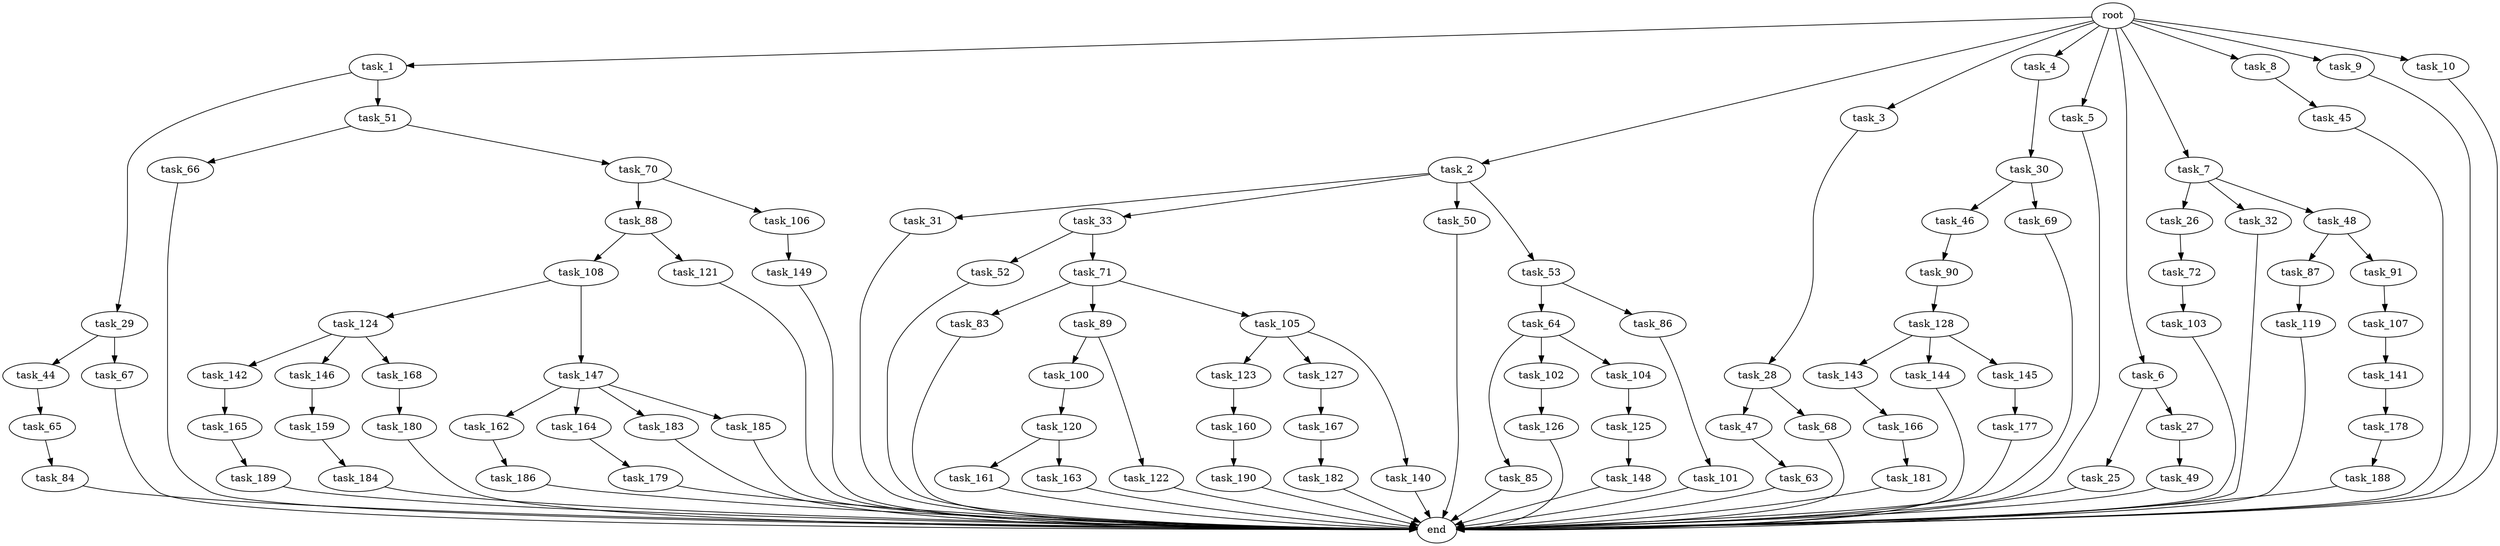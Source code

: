 digraph G {
  root [size="0.000000"];
  task_1 [size="102.400000"];
  task_2 [size="102.400000"];
  task_3 [size="102.400000"];
  task_4 [size="102.400000"];
  task_5 [size="102.400000"];
  task_6 [size="102.400000"];
  task_7 [size="102.400000"];
  task_8 [size="102.400000"];
  task_9 [size="102.400000"];
  task_10 [size="102.400000"];
  task_25 [size="85899345920.000000"];
  task_26 [size="30923764531.200001"];
  task_27 [size="85899345920.000000"];
  task_28 [size="21474836480.000000"];
  task_29 [size="54975581388.800003"];
  task_30 [size="3435973836.800000"];
  task_31 [size="85899345920.000000"];
  task_32 [size="30923764531.200001"];
  task_33 [size="85899345920.000000"];
  task_44 [size="54975581388.800003"];
  task_45 [size="54975581388.800003"];
  task_46 [size="7730941132.800000"];
  task_47 [size="30923764531.200001"];
  task_48 [size="30923764531.200001"];
  task_49 [size="7730941132.800000"];
  task_50 [size="85899345920.000000"];
  task_51 [size="54975581388.800003"];
  task_52 [size="54975581388.800003"];
  task_53 [size="85899345920.000000"];
  task_63 [size="30923764531.200001"];
  task_64 [size="3435973836.800000"];
  task_65 [size="21474836480.000000"];
  task_66 [size="3435973836.800000"];
  task_67 [size="54975581388.800003"];
  task_68 [size="30923764531.200001"];
  task_69 [size="7730941132.800000"];
  task_70 [size="3435973836.800000"];
  task_71 [size="54975581388.800003"];
  task_72 [size="54975581388.800003"];
  task_83 [size="42090679500.800003"];
  task_84 [size="21474836480.000000"];
  task_85 [size="3435973836.800000"];
  task_86 [size="3435973836.800000"];
  task_87 [size="3435973836.800000"];
  task_88 [size="54975581388.800003"];
  task_89 [size="42090679500.800003"];
  task_90 [size="69578470195.199997"];
  task_91 [size="3435973836.800000"];
  task_100 [size="3435973836.800000"];
  task_101 [size="21474836480.000000"];
  task_102 [size="3435973836.800000"];
  task_103 [size="54975581388.800003"];
  task_104 [size="3435973836.800000"];
  task_105 [size="42090679500.800003"];
  task_106 [size="54975581388.800003"];
  task_107 [size="7730941132.800000"];
  task_108 [size="3435973836.800000"];
  task_119 [size="7730941132.800000"];
  task_120 [size="3435973836.800000"];
  task_121 [size="3435973836.800000"];
  task_122 [size="3435973836.800000"];
  task_123 [size="13743895347.200001"];
  task_124 [size="42090679500.800003"];
  task_125 [size="3435973836.800000"];
  task_126 [size="69578470195.199997"];
  task_127 [size="13743895347.200001"];
  task_128 [size="7730941132.800000"];
  task_140 [size="13743895347.200001"];
  task_141 [size="85899345920.000000"];
  task_142 [size="54975581388.800003"];
  task_143 [size="85899345920.000000"];
  task_144 [size="85899345920.000000"];
  task_145 [size="85899345920.000000"];
  task_146 [size="54975581388.800003"];
  task_147 [size="42090679500.800003"];
  task_148 [size="54975581388.800003"];
  task_149 [size="3435973836.800000"];
  task_159 [size="85899345920.000000"];
  task_160 [size="21474836480.000000"];
  task_161 [size="85899345920.000000"];
  task_162 [size="7730941132.800000"];
  task_163 [size="85899345920.000000"];
  task_164 [size="7730941132.800000"];
  task_165 [size="7730941132.800000"];
  task_166 [size="3435973836.800000"];
  task_167 [size="7730941132.800000"];
  task_168 [size="54975581388.800003"];
  task_177 [size="3435973836.800000"];
  task_178 [size="30923764531.200001"];
  task_179 [size="42090679500.800003"];
  task_180 [size="54975581388.800003"];
  task_181 [size="30923764531.200001"];
  task_182 [size="13743895347.200001"];
  task_183 [size="7730941132.800000"];
  task_184 [size="13743895347.200001"];
  task_185 [size="7730941132.800000"];
  task_186 [size="7730941132.800000"];
  task_188 [size="85899345920.000000"];
  task_189 [size="30923764531.200001"];
  task_190 [size="54975581388.800003"];
  end [size="0.000000"];

  root -> task_1 [size="1.000000"];
  root -> task_2 [size="1.000000"];
  root -> task_3 [size="1.000000"];
  root -> task_4 [size="1.000000"];
  root -> task_5 [size="1.000000"];
  root -> task_6 [size="1.000000"];
  root -> task_7 [size="1.000000"];
  root -> task_8 [size="1.000000"];
  root -> task_9 [size="1.000000"];
  root -> task_10 [size="1.000000"];
  task_1 -> task_29 [size="536870912.000000"];
  task_1 -> task_51 [size="536870912.000000"];
  task_2 -> task_31 [size="838860800.000000"];
  task_2 -> task_33 [size="838860800.000000"];
  task_2 -> task_50 [size="838860800.000000"];
  task_2 -> task_53 [size="838860800.000000"];
  task_3 -> task_28 [size="209715200.000000"];
  task_4 -> task_30 [size="33554432.000000"];
  task_5 -> end [size="1.000000"];
  task_6 -> task_25 [size="838860800.000000"];
  task_6 -> task_27 [size="838860800.000000"];
  task_7 -> task_26 [size="301989888.000000"];
  task_7 -> task_32 [size="301989888.000000"];
  task_7 -> task_48 [size="301989888.000000"];
  task_8 -> task_45 [size="536870912.000000"];
  task_9 -> end [size="1.000000"];
  task_10 -> end [size="1.000000"];
  task_25 -> end [size="1.000000"];
  task_26 -> task_72 [size="536870912.000000"];
  task_27 -> task_49 [size="75497472.000000"];
  task_28 -> task_47 [size="301989888.000000"];
  task_28 -> task_68 [size="301989888.000000"];
  task_29 -> task_44 [size="536870912.000000"];
  task_29 -> task_67 [size="536870912.000000"];
  task_30 -> task_46 [size="75497472.000000"];
  task_30 -> task_69 [size="75497472.000000"];
  task_31 -> end [size="1.000000"];
  task_32 -> end [size="1.000000"];
  task_33 -> task_52 [size="536870912.000000"];
  task_33 -> task_71 [size="536870912.000000"];
  task_44 -> task_65 [size="209715200.000000"];
  task_45 -> end [size="1.000000"];
  task_46 -> task_90 [size="679477248.000000"];
  task_47 -> task_63 [size="301989888.000000"];
  task_48 -> task_87 [size="33554432.000000"];
  task_48 -> task_91 [size="33554432.000000"];
  task_49 -> end [size="1.000000"];
  task_50 -> end [size="1.000000"];
  task_51 -> task_66 [size="33554432.000000"];
  task_51 -> task_70 [size="33554432.000000"];
  task_52 -> end [size="1.000000"];
  task_53 -> task_64 [size="33554432.000000"];
  task_53 -> task_86 [size="33554432.000000"];
  task_63 -> end [size="1.000000"];
  task_64 -> task_85 [size="33554432.000000"];
  task_64 -> task_102 [size="33554432.000000"];
  task_64 -> task_104 [size="33554432.000000"];
  task_65 -> task_84 [size="209715200.000000"];
  task_66 -> end [size="1.000000"];
  task_67 -> end [size="1.000000"];
  task_68 -> end [size="1.000000"];
  task_69 -> end [size="1.000000"];
  task_70 -> task_88 [size="536870912.000000"];
  task_70 -> task_106 [size="536870912.000000"];
  task_71 -> task_83 [size="411041792.000000"];
  task_71 -> task_89 [size="411041792.000000"];
  task_71 -> task_105 [size="411041792.000000"];
  task_72 -> task_103 [size="536870912.000000"];
  task_83 -> end [size="1.000000"];
  task_84 -> end [size="1.000000"];
  task_85 -> end [size="1.000000"];
  task_86 -> task_101 [size="209715200.000000"];
  task_87 -> task_119 [size="75497472.000000"];
  task_88 -> task_108 [size="33554432.000000"];
  task_88 -> task_121 [size="33554432.000000"];
  task_89 -> task_100 [size="33554432.000000"];
  task_89 -> task_122 [size="33554432.000000"];
  task_90 -> task_128 [size="75497472.000000"];
  task_91 -> task_107 [size="75497472.000000"];
  task_100 -> task_120 [size="33554432.000000"];
  task_101 -> end [size="1.000000"];
  task_102 -> task_126 [size="679477248.000000"];
  task_103 -> end [size="1.000000"];
  task_104 -> task_125 [size="33554432.000000"];
  task_105 -> task_123 [size="134217728.000000"];
  task_105 -> task_127 [size="134217728.000000"];
  task_105 -> task_140 [size="134217728.000000"];
  task_106 -> task_149 [size="33554432.000000"];
  task_107 -> task_141 [size="838860800.000000"];
  task_108 -> task_124 [size="411041792.000000"];
  task_108 -> task_147 [size="411041792.000000"];
  task_119 -> end [size="1.000000"];
  task_120 -> task_161 [size="838860800.000000"];
  task_120 -> task_163 [size="838860800.000000"];
  task_121 -> end [size="1.000000"];
  task_122 -> end [size="1.000000"];
  task_123 -> task_160 [size="209715200.000000"];
  task_124 -> task_142 [size="536870912.000000"];
  task_124 -> task_146 [size="536870912.000000"];
  task_124 -> task_168 [size="536870912.000000"];
  task_125 -> task_148 [size="536870912.000000"];
  task_126 -> end [size="1.000000"];
  task_127 -> task_167 [size="75497472.000000"];
  task_128 -> task_143 [size="838860800.000000"];
  task_128 -> task_144 [size="838860800.000000"];
  task_128 -> task_145 [size="838860800.000000"];
  task_140 -> end [size="1.000000"];
  task_141 -> task_178 [size="301989888.000000"];
  task_142 -> task_165 [size="75497472.000000"];
  task_143 -> task_166 [size="33554432.000000"];
  task_144 -> end [size="1.000000"];
  task_145 -> task_177 [size="33554432.000000"];
  task_146 -> task_159 [size="838860800.000000"];
  task_147 -> task_162 [size="75497472.000000"];
  task_147 -> task_164 [size="75497472.000000"];
  task_147 -> task_183 [size="75497472.000000"];
  task_147 -> task_185 [size="75497472.000000"];
  task_148 -> end [size="1.000000"];
  task_149 -> end [size="1.000000"];
  task_159 -> task_184 [size="134217728.000000"];
  task_160 -> task_190 [size="536870912.000000"];
  task_161 -> end [size="1.000000"];
  task_162 -> task_186 [size="75497472.000000"];
  task_163 -> end [size="1.000000"];
  task_164 -> task_179 [size="411041792.000000"];
  task_165 -> task_189 [size="301989888.000000"];
  task_166 -> task_181 [size="301989888.000000"];
  task_167 -> task_182 [size="134217728.000000"];
  task_168 -> task_180 [size="536870912.000000"];
  task_177 -> end [size="1.000000"];
  task_178 -> task_188 [size="838860800.000000"];
  task_179 -> end [size="1.000000"];
  task_180 -> end [size="1.000000"];
  task_181 -> end [size="1.000000"];
  task_182 -> end [size="1.000000"];
  task_183 -> end [size="1.000000"];
  task_184 -> end [size="1.000000"];
  task_185 -> end [size="1.000000"];
  task_186 -> end [size="1.000000"];
  task_188 -> end [size="1.000000"];
  task_189 -> end [size="1.000000"];
  task_190 -> end [size="1.000000"];
}
